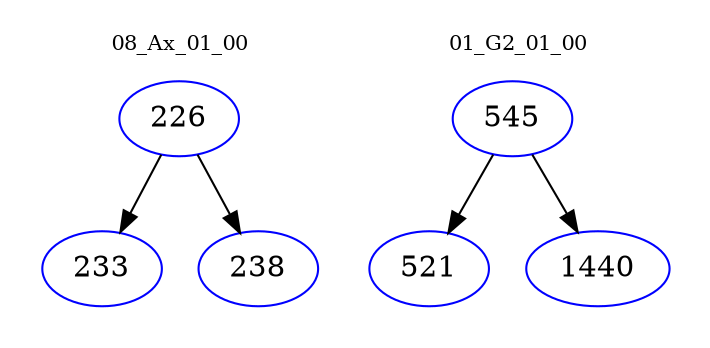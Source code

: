 digraph{
subgraph cluster_0 {
color = white
label = "08_Ax_01_00";
fontsize=10;
T0_226 [label="226", color="blue"]
T0_226 -> T0_233 [color="black"]
T0_233 [label="233", color="blue"]
T0_226 -> T0_238 [color="black"]
T0_238 [label="238", color="blue"]
}
subgraph cluster_1 {
color = white
label = "01_G2_01_00";
fontsize=10;
T1_545 [label="545", color="blue"]
T1_545 -> T1_521 [color="black"]
T1_521 [label="521", color="blue"]
T1_545 -> T1_1440 [color="black"]
T1_1440 [label="1440", color="blue"]
}
}
